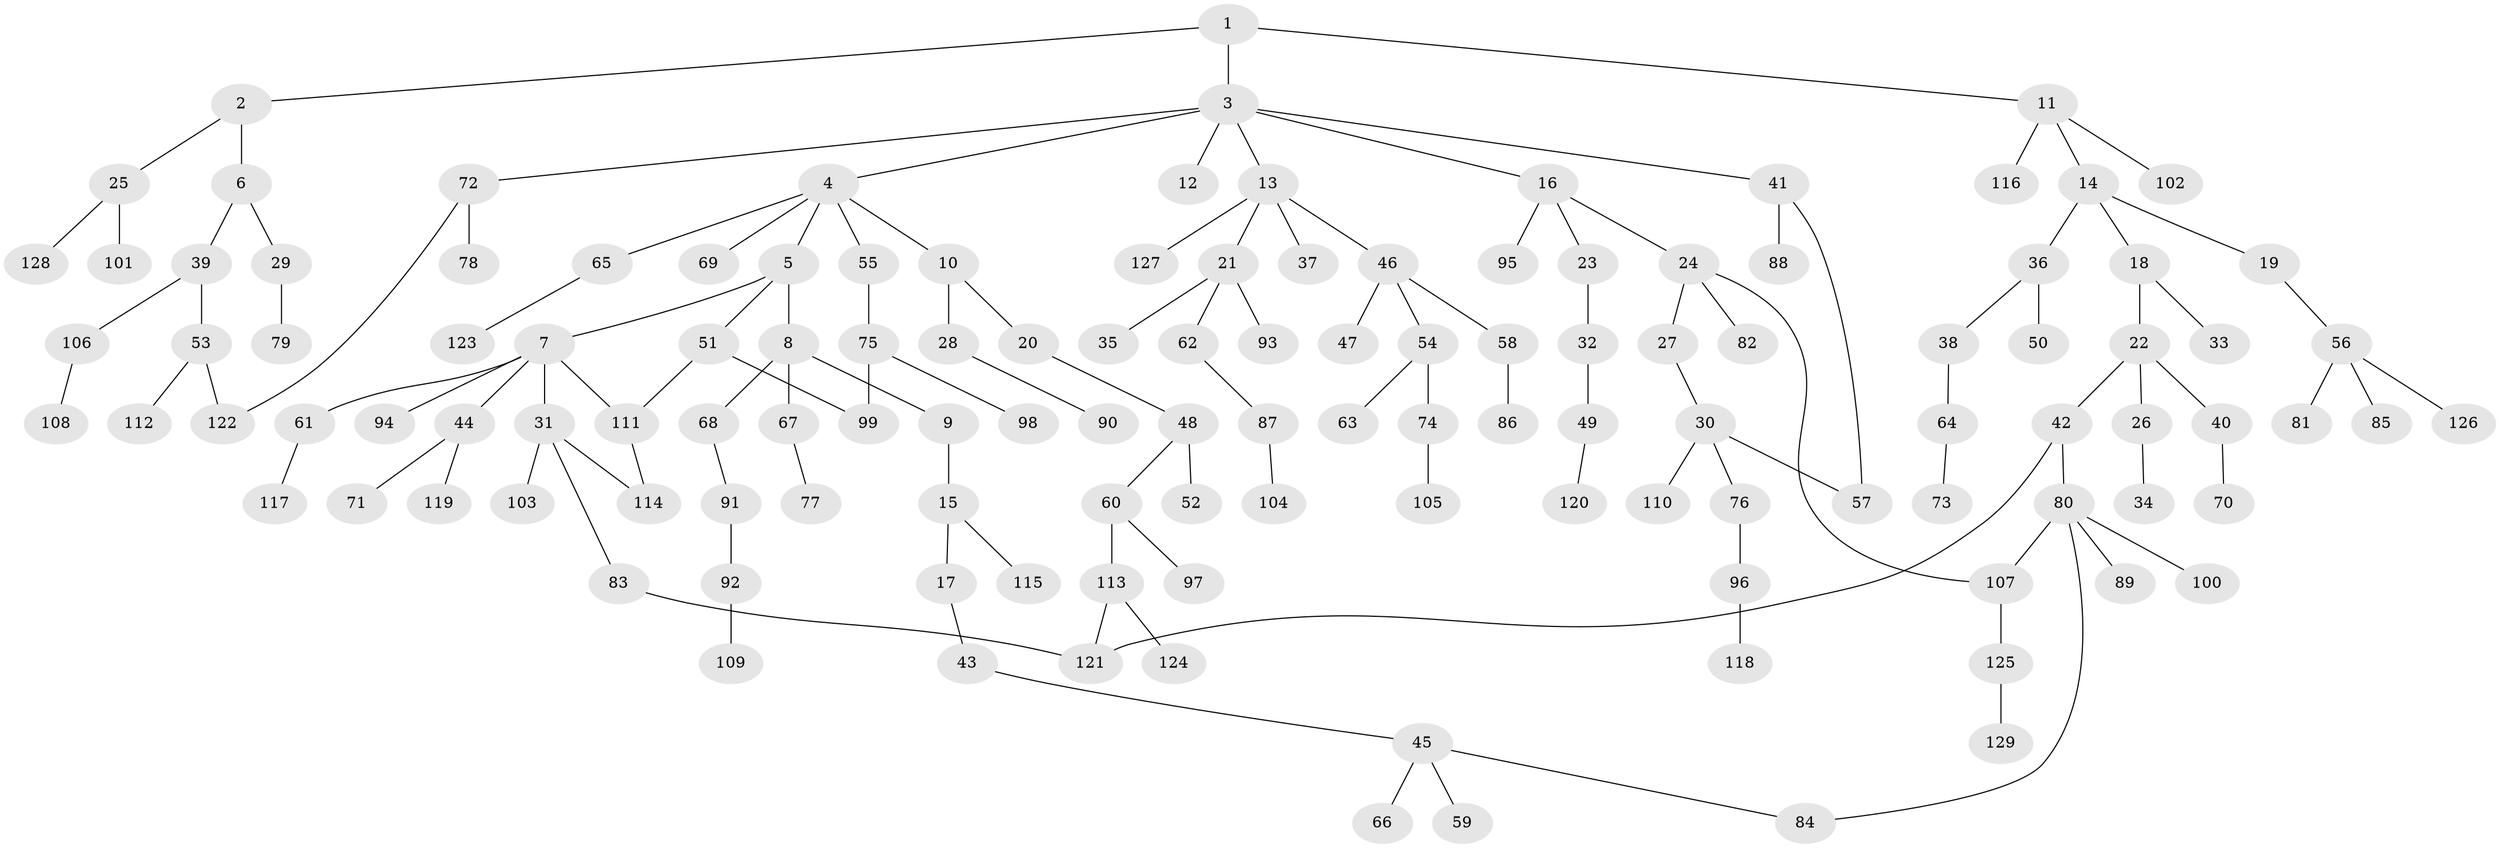 // coarse degree distribution, {4: 0.12307692307692308, 6: 0.015384615384615385, 2: 0.3384615384615385, 3: 0.15384615384615385, 5: 0.03076923076923077, 1: 0.3384615384615385}
// Generated by graph-tools (version 1.1) at 2025/35/03/04/25 23:35:59]
// undirected, 129 vertices, 137 edges
graph export_dot {
  node [color=gray90,style=filled];
  1;
  2;
  3;
  4;
  5;
  6;
  7;
  8;
  9;
  10;
  11;
  12;
  13;
  14;
  15;
  16;
  17;
  18;
  19;
  20;
  21;
  22;
  23;
  24;
  25;
  26;
  27;
  28;
  29;
  30;
  31;
  32;
  33;
  34;
  35;
  36;
  37;
  38;
  39;
  40;
  41;
  42;
  43;
  44;
  45;
  46;
  47;
  48;
  49;
  50;
  51;
  52;
  53;
  54;
  55;
  56;
  57;
  58;
  59;
  60;
  61;
  62;
  63;
  64;
  65;
  66;
  67;
  68;
  69;
  70;
  71;
  72;
  73;
  74;
  75;
  76;
  77;
  78;
  79;
  80;
  81;
  82;
  83;
  84;
  85;
  86;
  87;
  88;
  89;
  90;
  91;
  92;
  93;
  94;
  95;
  96;
  97;
  98;
  99;
  100;
  101;
  102;
  103;
  104;
  105;
  106;
  107;
  108;
  109;
  110;
  111;
  112;
  113;
  114;
  115;
  116;
  117;
  118;
  119;
  120;
  121;
  122;
  123;
  124;
  125;
  126;
  127;
  128;
  129;
  1 -- 2;
  1 -- 3;
  1 -- 11;
  2 -- 6;
  2 -- 25;
  3 -- 4;
  3 -- 12;
  3 -- 13;
  3 -- 16;
  3 -- 41;
  3 -- 72;
  4 -- 5;
  4 -- 10;
  4 -- 55;
  4 -- 65;
  4 -- 69;
  5 -- 7;
  5 -- 8;
  5 -- 51;
  6 -- 29;
  6 -- 39;
  7 -- 31;
  7 -- 44;
  7 -- 61;
  7 -- 94;
  7 -- 111;
  8 -- 9;
  8 -- 67;
  8 -- 68;
  9 -- 15;
  10 -- 20;
  10 -- 28;
  11 -- 14;
  11 -- 102;
  11 -- 116;
  13 -- 21;
  13 -- 37;
  13 -- 46;
  13 -- 127;
  14 -- 18;
  14 -- 19;
  14 -- 36;
  15 -- 17;
  15 -- 115;
  16 -- 23;
  16 -- 24;
  16 -- 95;
  17 -- 43;
  18 -- 22;
  18 -- 33;
  19 -- 56;
  20 -- 48;
  21 -- 35;
  21 -- 62;
  21 -- 93;
  22 -- 26;
  22 -- 40;
  22 -- 42;
  23 -- 32;
  24 -- 27;
  24 -- 82;
  24 -- 107;
  25 -- 101;
  25 -- 128;
  26 -- 34;
  27 -- 30;
  28 -- 90;
  29 -- 79;
  30 -- 76;
  30 -- 110;
  30 -- 57;
  31 -- 83;
  31 -- 103;
  31 -- 114;
  32 -- 49;
  36 -- 38;
  36 -- 50;
  38 -- 64;
  39 -- 53;
  39 -- 106;
  40 -- 70;
  41 -- 57;
  41 -- 88;
  42 -- 80;
  42 -- 121;
  43 -- 45;
  44 -- 71;
  44 -- 119;
  45 -- 59;
  45 -- 66;
  45 -- 84;
  46 -- 47;
  46 -- 54;
  46 -- 58;
  48 -- 52;
  48 -- 60;
  49 -- 120;
  51 -- 99;
  51 -- 111;
  53 -- 112;
  53 -- 122;
  54 -- 63;
  54 -- 74;
  55 -- 75;
  56 -- 81;
  56 -- 85;
  56 -- 126;
  58 -- 86;
  60 -- 97;
  60 -- 113;
  61 -- 117;
  62 -- 87;
  64 -- 73;
  65 -- 123;
  67 -- 77;
  68 -- 91;
  72 -- 78;
  72 -- 122;
  74 -- 105;
  75 -- 98;
  75 -- 99;
  76 -- 96;
  80 -- 89;
  80 -- 100;
  80 -- 84;
  80 -- 107;
  83 -- 121;
  87 -- 104;
  91 -- 92;
  92 -- 109;
  96 -- 118;
  106 -- 108;
  107 -- 125;
  111 -- 114;
  113 -- 121;
  113 -- 124;
  125 -- 129;
}
